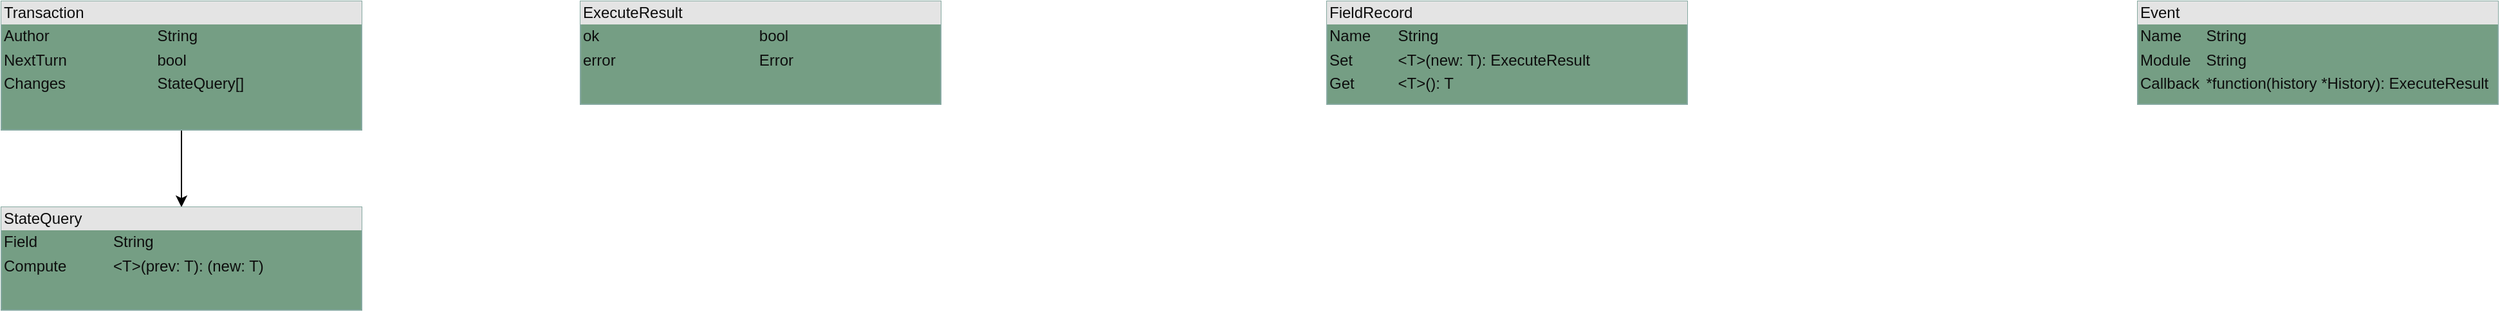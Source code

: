 <mxfile version="22.0.3" type="device" pages="6">
  <diagram id="l82L4H8A-C6FPlg5YZu9" name="DTO">
    <mxGraphModel dx="1182" dy="723" grid="1" gridSize="10" guides="1" tooltips="1" connect="1" arrows="1" fold="1" page="1" pageScale="1" pageWidth="583" pageHeight="827" math="0" shadow="0">
      <root>
        <mxCell id="0" />
        <mxCell id="1" parent="0" />
        <mxCell id="bkY27oyJFNqRrAR91pzo-3" style="edgeStyle=orthogonalEdgeStyle;rounded=0;orthogonalLoop=1;jettySize=auto;html=1;" parent="1" source="bkY27oyJFNqRrAR91pzo-1" target="bkY27oyJFNqRrAR91pzo-2" edge="1">
          <mxGeometry relative="1" as="geometry" />
        </mxCell>
        <mxCell id="bkY27oyJFNqRrAR91pzo-1" value="&lt;div style=&quot;box-sizing:border-box;width:100%;background:#e4e4e4;padding:2px;&quot;&gt;Transaction&lt;/div&gt;&lt;table style=&quot;width:100%;font-size:1em;&quot; cellpadding=&quot;2&quot; cellspacing=&quot;0&quot;&gt;&lt;tbody&gt;&lt;tr&gt;&lt;td&gt;Author&lt;/td&gt;&lt;td&gt;String&lt;/td&gt;&lt;/tr&gt;&lt;tr&gt;&lt;td&gt;NextTurn&lt;/td&gt;&lt;td&gt;bool&lt;/td&gt;&lt;/tr&gt;&lt;tr&gt;&lt;td&gt;Changes&lt;/td&gt;&lt;td&gt;StateQuery[]&lt;/td&gt;&lt;/tr&gt;&lt;/tbody&gt;&lt;/table&gt;" style="verticalAlign=top;align=left;overflow=fill;html=1;whiteSpace=wrap;fillColor=#759E84;fontColor=#0D0D0D;strokeColor=#85A8A0;" parent="1" vertex="1">
          <mxGeometry x="200" y="280" width="280" height="100" as="geometry" />
        </mxCell>
        <mxCell id="bkY27oyJFNqRrAR91pzo-2" value="&lt;div style=&quot;box-sizing:border-box;width:100%;background:#e4e4e4;padding:2px;&quot;&gt;StateQuery&lt;/div&gt;&lt;table style=&quot;width:100%;font-size:1em;&quot; cellpadding=&quot;2&quot; cellspacing=&quot;0&quot;&gt;&lt;tbody&gt;&lt;tr&gt;&lt;td&gt;Field&lt;/td&gt;&lt;td&gt;String&lt;/td&gt;&lt;/tr&gt;&lt;tr&gt;&lt;td&gt;Compute&lt;/td&gt;&lt;td&gt;&amp;lt;T&amp;gt;(prev: T): (new: T)&lt;/td&gt;&lt;/tr&gt;&lt;/tbody&gt;&lt;/table&gt;" style="verticalAlign=top;align=left;overflow=fill;html=1;whiteSpace=wrap;fillColor=#759E84;fontColor=#0D0D0D;strokeColor=#85A8A0;" parent="1" vertex="1">
          <mxGeometry x="200" y="440" width="280" height="80" as="geometry" />
        </mxCell>
        <mxCell id="tgd2Jwa3VgBSDJsDE3pH-1" value="&lt;div style=&quot;box-sizing:border-box;width:100%;background:#e4e4e4;padding:2px;&quot;&gt;ExecuteResult&lt;/div&gt;&lt;table style=&quot;width:100%;font-size:1em;&quot; cellpadding=&quot;2&quot; cellspacing=&quot;0&quot;&gt;&lt;tbody&gt;&lt;tr&gt;&lt;td&gt;ok&lt;/td&gt;&lt;td&gt;bool&lt;/td&gt;&lt;/tr&gt;&lt;tr&gt;&lt;td&gt;error&lt;/td&gt;&lt;td&gt;Error&lt;/td&gt;&lt;/tr&gt;&lt;/tbody&gt;&lt;/table&gt;" style="verticalAlign=top;align=left;overflow=fill;html=1;whiteSpace=wrap;fillColor=#759E84;fontColor=#0D0D0D;strokeColor=#85A8A0;" parent="1" vertex="1">
          <mxGeometry x="650" y="280" width="280" height="80" as="geometry" />
        </mxCell>
        <mxCell id="4KEesf8obRESjJLhS0ox-1" value="&lt;div style=&quot;box-sizing:border-box;width:100%;background:#e4e4e4;padding:2px;&quot;&gt;FieldRecord&lt;/div&gt;&lt;table style=&quot;width:100%;font-size:1em;&quot; cellpadding=&quot;2&quot; cellspacing=&quot;0&quot;&gt;&lt;tbody&gt;&lt;tr&gt;&lt;td&gt;Name&lt;/td&gt;&lt;td&gt;String&lt;/td&gt;&lt;/tr&gt;&lt;tr&gt;&lt;td&gt;Set&lt;/td&gt;&lt;td&gt;&amp;lt;T&amp;gt;(new: T): ExecuteResult&lt;/td&gt;&lt;/tr&gt;&lt;tr&gt;&lt;td&gt;Get&lt;/td&gt;&lt;td&gt;&amp;lt;T&amp;gt;(): T&lt;/td&gt;&lt;/tr&gt;&lt;/tbody&gt;&lt;/table&gt;" style="verticalAlign=top;align=left;overflow=fill;html=1;whiteSpace=wrap;fillColor=#759E84;fontColor=#0D0D0D;strokeColor=#85A8A0;" parent="1" vertex="1">
          <mxGeometry x="1230" y="280" width="280" height="80" as="geometry" />
        </mxCell>
        <mxCell id="-kysywQqObeTkIm0FoKo-1" value="&lt;div style=&quot;box-sizing:border-box;width:100%;background:#e4e4e4;padding:2px;&quot;&gt;Event&lt;/div&gt;&lt;table style=&quot;width:100%;font-size:1em;&quot; cellpadding=&quot;2&quot; cellspacing=&quot;0&quot;&gt;&lt;tbody&gt;&lt;tr&gt;&lt;td&gt;Name&lt;/td&gt;&lt;td&gt;String&lt;/td&gt;&lt;/tr&gt;&lt;tr&gt;&lt;td&gt;Module&lt;/td&gt;&lt;td&gt;String&lt;/td&gt;&lt;/tr&gt;&lt;tr&gt;&lt;td&gt;Callback&lt;/td&gt;&lt;td&gt;*function(history *History): ExecuteResult&lt;/td&gt;&lt;/tr&gt;&lt;/tbody&gt;&lt;/table&gt;" style="verticalAlign=top;align=left;overflow=fill;html=1;whiteSpace=wrap;fillColor=#759E84;fontColor=#0D0D0D;strokeColor=#85A8A0;" parent="1" vertex="1">
          <mxGeometry x="1860" y="280" width="280" height="80" as="geometry" />
        </mxCell>
      </root>
    </mxGraphModel>
  </diagram>
  <diagram id="3N-HKKr7kNVoFQqkFIe6" name="ModuleObserver">
    <mxGraphModel dx="1182" dy="723" grid="1" gridSize="10" guides="1" tooltips="1" connect="1" arrows="1" fold="1" page="1" pageScale="1" pageWidth="1169" pageHeight="827" math="0" shadow="0">
      <root>
        <mxCell id="0" />
        <mxCell id="1" parent="0" />
        <mxCell id="jNsCtUMEBkNgoUWKanu8-2" style="rounded=0;orthogonalLoop=1;jettySize=auto;html=1;" edge="1" parent="1" source="3mJUV5jOiQVCN1QYIBhY-1" target="E51dG5DVuqM2aq6vGLsi-1">
          <mxGeometry relative="1" as="geometry" />
        </mxCell>
        <mxCell id="3mJUV5jOiQVCN1QYIBhY-1" value="ModuleObserver" style="swimlane;fontStyle=0;align=center;verticalAlign=top;childLayout=stackLayout;horizontal=1;startSize=26;horizontalStack=0;resizeParent=1;resizeLast=0;collapsible=1;marginBottom=0;rounded=0;shadow=0;strokeWidth=1;" parent="1" vertex="1">
          <mxGeometry x="40" y="50" width="295" height="270" as="geometry">
            <mxRectangle x="508" y="120" width="160" height="26" as="alternateBounds" />
          </mxGeometry>
        </mxCell>
        <mxCell id="dzdE51txUm8FvvuzMqCw-1" value="-history: *History" style="text;strokeColor=none;fillColor=none;align=left;verticalAlign=top;spacingLeft=4;spacingRight=4;overflow=hidden;rotatable=0;points=[[0,0.5],[1,0.5]];portConstraint=eastwest;whiteSpace=wrap;html=1;imageHeight=30;imageAspect=1;resizeHeight=1;" parent="3mJUV5jOiQVCN1QYIBhY-1" vertex="1">
          <mxGeometry y="26" width="295" height="28" as="geometry" />
        </mxCell>
        <mxCell id="r64E0VJcTKerd6uwIjDS-1" value="-modules: Map&amp;lt;string, *Module&amp;gt;" style="text;strokeColor=none;fillColor=none;align=left;verticalAlign=top;spacingLeft=4;spacingRight=4;overflow=hidden;rotatable=0;points=[[0,0.5],[1,0.5]];portConstraint=eastwest;whiteSpace=wrap;html=1;imageHeight=30;imageAspect=1;resizeHeight=1;" parent="3mJUV5jOiQVCN1QYIBhY-1" vertex="1">
          <mxGeometry y="54" width="295" height="28" as="geometry" />
        </mxCell>
        <mxCell id="3mJUV5jOiQVCN1QYIBhY-12" value="-events: Map&amp;lt;string, Event[]&amp;gt;" style="text;strokeColor=none;fillColor=none;align=left;verticalAlign=top;spacingLeft=4;spacingRight=4;overflow=hidden;rotatable=0;points=[[0,0.5],[1,0.5]];portConstraint=eastwest;whiteSpace=wrap;html=1;imageHeight=30;imageAspect=1;resizeHeight=1;" parent="3mJUV5jOiQVCN1QYIBhY-1" vertex="1">
          <mxGeometry y="82" width="295" height="28" as="geometry" />
        </mxCell>
        <mxCell id="3mJUV5jOiQVCN1QYIBhY-6" value="" style="line;html=1;strokeWidth=1;align=left;verticalAlign=middle;spacingTop=-1;spacingLeft=3;spacingRight=3;rotatable=0;labelPosition=right;points=[];portConstraint=eastwest;" parent="3mJUV5jOiQVCN1QYIBhY-1" vertex="1">
          <mxGeometry y="110" width="295" height="8" as="geometry" />
        </mxCell>
        <mxCell id="r64E0VJcTKerd6uwIjDS-2" value="+ ModuleObserver(*History) : ExecuteResult" style="text;strokeColor=none;fillColor=none;align=left;verticalAlign=top;spacingLeft=4;spacingRight=4;overflow=hidden;rotatable=0;points=[[0,0.5],[1,0.5]];portConstraint=eastwest;whiteSpace=wrap;html=1;" parent="3mJUV5jOiQVCN1QYIBhY-1" vertex="1">
          <mxGeometry y="118" width="295" height="26" as="geometry" />
        </mxCell>
        <mxCell id="3mJUV5jOiQVCN1QYIBhY-10" value="+ register(module *Module) : ExecuteResult" style="text;strokeColor=none;fillColor=none;align=left;verticalAlign=top;spacingLeft=4;spacingRight=4;overflow=hidden;rotatable=0;points=[[0,0.5],[1,0.5]];portConstraint=eastwest;whiteSpace=wrap;html=1;" parent="3mJUV5jOiQVCN1QYIBhY-1" vertex="1">
          <mxGeometry y="144" width="295" height="26" as="geometry" />
        </mxCell>
        <mxCell id="e6ze9PXO2JLVx4Wvr4en-1" value="+ forget(module *Module) : ExecuteResult" style="text;strokeColor=none;fillColor=none;align=left;verticalAlign=top;spacingLeft=4;spacingRight=4;overflow=hidden;rotatable=0;points=[[0,0.5],[1,0.5]];portConstraint=eastwest;whiteSpace=wrap;html=1;" parent="3mJUV5jOiQVCN1QYIBhY-1" vertex="1">
          <mxGeometry y="170" width="295" height="26" as="geometry" />
        </mxCell>
        <mxCell id="e6ze9PXO2JLVx4Wvr4en-2" value="+ send(event string) : ExecuteResult" style="text;strokeColor=none;fillColor=none;align=left;verticalAlign=top;spacingLeft=4;spacingRight=4;overflow=hidden;rotatable=0;points=[[0,0.5],[1,0.5]];portConstraint=eastwest;whiteSpace=wrap;html=1;" parent="3mJUV5jOiQVCN1QYIBhY-1" vertex="1">
          <mxGeometry y="196" width="295" height="26" as="geometry" />
        </mxCell>
        <mxCell id="jNsCtUMEBkNgoUWKanu8-3" style="rounded=0;orthogonalLoop=1;jettySize=auto;html=1;" edge="1" parent="1" source="E51dG5DVuqM2aq6vGLsi-1" target="jNsCtUMEBkNgoUWKanu8-1">
          <mxGeometry relative="1" as="geometry" />
        </mxCell>
        <mxCell id="E51dG5DVuqM2aq6vGLsi-1" value="&lt;p style=&quot;margin:0px;margin-top:4px;text-align:center;&quot;&gt;&lt;i&gt;&amp;lt;&amp;lt;Interface&amp;gt;&amp;gt;&lt;/i&gt;&lt;br&gt;&lt;/p&gt;&lt;p style=&quot;margin:0px;margin-top:4px;text-align:center;&quot;&gt;&lt;i&gt;&lt;b&gt;Module&lt;/b&gt;&lt;/i&gt;&lt;/p&gt;&lt;br&gt;&lt;hr size=&quot;1&quot;&gt;&lt;p style=&quot;margin:0px;margin-left:4px;&quot;&gt;&lt;span style=&quot;background-color: initial;&quot;&gt;+ Events(): Event[]&lt;/span&gt;&lt;br&gt;&lt;/p&gt;&lt;p style=&quot;margin:0px;margin-left:4px;&quot;&gt;+ Name: string&lt;/p&gt;&lt;p style=&quot;margin:0px;margin-left:4px;&quot;&gt;&lt;br&gt;&lt;/p&gt;" style="verticalAlign=top;align=left;overflow=fill;fontSize=12;fontFamily=Helvetica;html=1;whiteSpace=wrap;" parent="1" vertex="1">
          <mxGeometry x="45" y="414" width="290" height="150" as="geometry" />
        </mxCell>
        <mxCell id="jNsCtUMEBkNgoUWKanu8-1" value="&lt;p style=&quot;margin:0px;margin-top:4px;text-align:center;&quot;&gt;&lt;i&gt;&amp;lt;&amp;lt;Interface&amp;gt;&amp;gt;&lt;/i&gt;&lt;br&gt;&lt;/p&gt;&lt;p style=&quot;margin:0px;margin-top:4px;text-align:center;&quot;&gt;&lt;b&gt;&lt;i&gt;History&lt;/i&gt;&lt;/b&gt;&lt;/p&gt;&lt;br&gt;&lt;hr size=&quot;1&quot;&gt;&lt;p style=&quot;margin:0px;margin-left:4px;&quot;&gt;+ get CurentPage(): Page&lt;/p&gt;&lt;p style=&quot;margin:0px;margin-left:4px;&quot;&gt;+ get State(): State&lt;/p&gt;&amp;nbsp;+ Store(*Transaction[]) : ExecuteResult&lt;p style=&quot;margin:0px;margin-left:4px;&quot;&gt;&lt;br&gt;&lt;/p&gt;" style="verticalAlign=top;align=left;overflow=fill;fontSize=12;fontFamily=Helvetica;html=1;whiteSpace=wrap;" vertex="1" parent="1">
          <mxGeometry x="420" y="410" width="290" height="150" as="geometry" />
        </mxCell>
      </root>
    </mxGraphModel>
  </diagram>
  <diagram id="C5RBs43oDa-KdzZeNtuy" name="History">
    <mxGraphModel dx="1182" dy="723" grid="1" gridSize="10" guides="1" tooltips="1" connect="1" arrows="1" fold="1" page="1" pageScale="1" pageWidth="583" pageHeight="827" math="0" shadow="0">
      <root>
        <mxCell id="WIyWlLk6GJQsqaUBKTNV-0" />
        <mxCell id="WIyWlLk6GJQsqaUBKTNV-1" parent="WIyWlLk6GJQsqaUBKTNV-0" />
        <mxCell id="o8a2VVO5UhfceHVqcIR0-11" style="rounded=0;orthogonalLoop=1;jettySize=auto;html=1;endArrow=none;endFill=0;dashed=1;orthogonal=1;" parent="WIyWlLk6GJQsqaUBKTNV-1" source="o8a2VVO5UhfceHVqcIR0-5" target="o8a2VVO5UhfceHVqcIR0-6" edge="1">
          <mxGeometry relative="1" as="geometry">
            <mxPoint x="970" y="200" as="sourcePoint" />
            <mxPoint x="1080" y="328" as="targetPoint" />
          </mxGeometry>
        </mxCell>
        <mxCell id="lw5eAXO8yn2ViBsqaZl8-16" style="edgeStyle=orthogonalEdgeStyle;rounded=0;orthogonalLoop=1;jettySize=auto;html=1;noEdgeStyle=1;orthogonal=1;" parent="WIyWlLk6GJQsqaUBKTNV-1" source="zkfFHV4jXpPFQw0GAbJ--17" target="ojuXg8T4KeGcs4VzkTk3-0" edge="1">
          <mxGeometry relative="1" as="geometry">
            <mxPoint x="97.514" y="340" as="targetPoint" />
          </mxGeometry>
        </mxCell>
        <mxCell id="lw5eAXO8yn2ViBsqaZl8-17" style="edgeStyle=orthogonalEdgeStyle;rounded=0;orthogonalLoop=1;jettySize=auto;html=1;entryX=0.458;entryY=0.027;entryDx=0;entryDy=0;entryPerimeter=0;exitX=0.5;exitY=1;exitDx=0;exitDy=0;noEdgeStyle=1;orthogonal=1;" parent="WIyWlLk6GJQsqaUBKTNV-1" source="zkfFHV4jXpPFQw0GAbJ--17" target="XBYiIrI7geLYOaS7OTWd-0" edge="1">
          <mxGeometry relative="1" as="geometry">
            <mxPoint x="291.514" y="320" as="targetPoint" />
          </mxGeometry>
        </mxCell>
        <mxCell id="zkfFHV4jXpPFQw0GAbJ--17" value="History" style="swimlane;fontStyle=0;align=center;verticalAlign=top;childLayout=stackLayout;horizontal=1;startSize=26;horizontalStack=0;resizeParent=1;resizeLast=0;collapsible=1;marginBottom=0;rounded=0;shadow=0;strokeWidth=1;" parent="WIyWlLk6GJQsqaUBKTNV-1" vertex="1">
          <mxGeometry width="295" height="340" as="geometry">
            <mxRectangle x="508" y="120" width="160" height="26" as="alternateBounds" />
          </mxGeometry>
        </mxCell>
        <mxCell id="o8a2VVO5UhfceHVqcIR0-5" value="- pages: Page[]" style="text;strokeColor=none;fillColor=none;align=left;verticalAlign=top;spacingLeft=4;spacingRight=4;overflow=hidden;rotatable=0;points=[[0,0.5],[1,0.5]];portConstraint=eastwest;whiteSpace=wrap;html=1;" parent="zkfFHV4jXpPFQw0GAbJ--17" vertex="1">
          <mxGeometry y="26" width="295" height="26" as="geometry" />
        </mxCell>
        <mxCell id="lw5eAXO8yn2ViBsqaZl8-13" value="- userState: *State" style="text;strokeColor=none;fillColor=none;align=left;verticalAlign=top;spacingLeft=4;spacingRight=4;overflow=hidden;rotatable=0;points=[[0,0.5],[1,0.5]];portConstraint=eastwest;whiteSpace=wrap;html=1;" parent="zkfFHV4jXpPFQw0GAbJ--17" vertex="1">
          <mxGeometry y="52" width="295" height="26" as="geometry" />
        </mxCell>
        <mxCell id="lw5eAXO8yn2ViBsqaZl8-12" value="- turnManager: *TurnManager" style="text;strokeColor=none;fillColor=none;align=left;verticalAlign=top;spacingLeft=4;spacingRight=4;overflow=hidden;rotatable=0;points=[[0,0.5],[1,0.5]];portConstraint=eastwest;whiteSpace=wrap;html=1;" parent="zkfFHV4jXpPFQw0GAbJ--17" vertex="1">
          <mxGeometry y="78" width="295" height="26" as="geometry" />
        </mxCell>
        <mxCell id="9P5r_f_gFOrkqXX7rhK7-0" value="get CurrentPage: *Page&amp;nbsp;" style="text;strokeColor=none;fillColor=none;align=left;verticalAlign=top;spacingLeft=4;spacingRight=4;overflow=hidden;rotatable=0;points=[[0,0.5],[1,0.5]];portConstraint=eastwest;whiteSpace=wrap;html=1;" parent="zkfFHV4jXpPFQw0GAbJ--17" vertex="1">
          <mxGeometry y="104" width="295" height="22" as="geometry" />
        </mxCell>
        <mxCell id="lKeudItRaoNcgcaFtmWC-0" value="get State: *State&amp;nbsp;" style="text;strokeColor=none;fillColor=none;align=left;verticalAlign=top;spacingLeft=4;spacingRight=4;overflow=hidden;rotatable=0;points=[[0,0.5],[1,0.5]];portConstraint=eastwest;whiteSpace=wrap;html=1;" parent="zkfFHV4jXpPFQw0GAbJ--17" vertex="1">
          <mxGeometry y="126" width="295" height="22" as="geometry" />
        </mxCell>
        <mxCell id="XrpNtVOwwTClT0noZ1KW-0" value="get Turn: uint&amp;nbsp;" style="text;strokeColor=none;fillColor=none;align=left;verticalAlign=top;spacingLeft=4;spacingRight=4;overflow=hidden;rotatable=0;points=[[0,0.5],[1,0.5]];portConstraint=eastwest;whiteSpace=wrap;html=1;" parent="zkfFHV4jXpPFQw0GAbJ--17" vertex="1">
          <mxGeometry y="148" width="295" height="22" as="geometry" />
        </mxCell>
        <mxCell id="zkfFHV4jXpPFQw0GAbJ--23" value="" style="line;html=1;strokeWidth=1;align=left;verticalAlign=middle;spacingTop=-1;spacingLeft=3;spacingRight=3;rotatable=0;labelPosition=right;points=[];portConstraint=eastwest;" parent="zkfFHV4jXpPFQw0GAbJ--17" vertex="1">
          <mxGeometry y="170" width="295" height="8" as="geometry" />
        </mxCell>
        <mxCell id="XrpNtVOwwTClT0noZ1KW-1" value="+ Constructor(state *State, manager *TurnManager)&amp;nbsp;" style="text;strokeColor=none;fillColor=none;align=left;verticalAlign=top;spacingLeft=4;spacingRight=4;overflow=hidden;rotatable=0;points=[[0,0.5],[1,0.5]];portConstraint=eastwest;whiteSpace=wrap;html=1;imageHeight=30;imageAspect=1;resizeHeight=1;" parent="zkfFHV4jXpPFQw0GAbJ--17" vertex="1">
          <mxGeometry y="178" width="295" height="28" as="geometry" />
        </mxCell>
        <mxCell id="o8a2VVO5UhfceHVqcIR0-4" value="+ Store(*Transaction[]) : ExecuteResult" style="text;strokeColor=none;fillColor=none;align=left;verticalAlign=top;spacingLeft=4;spacingRight=4;overflow=hidden;rotatable=0;points=[[0,0.5],[1,0.5]];portConstraint=eastwest;whiteSpace=wrap;html=1;" parent="zkfFHV4jXpPFQw0GAbJ--17" vertex="1">
          <mxGeometry y="206" width="295" height="26" as="geometry" />
        </mxCell>
        <mxCell id="lKeudItRaoNcgcaFtmWC-1" value="+ Search(from uint, to?: uint) : Page[]" style="text;strokeColor=none;fillColor=none;align=left;verticalAlign=top;spacingLeft=4;spacingRight=4;overflow=hidden;rotatable=0;points=[[0,0.5],[1,0.5]];portConstraint=eastwest;whiteSpace=wrap;html=1;" parent="zkfFHV4jXpPFQw0GAbJ--17" vertex="1">
          <mxGeometry y="232" width="295" height="26" as="geometry" />
        </mxCell>
        <mxCell id="rwl06jXevX10UjCEPBKe-0" value="+ EndTurn()&amp;nbsp;" style="text;strokeColor=none;fillColor=none;align=left;verticalAlign=top;spacingLeft=4;spacingRight=4;overflow=hidden;rotatable=0;points=[[0,0.5],[1,0.5]];portConstraint=eastwest;whiteSpace=wrap;html=1;" parent="zkfFHV4jXpPFQw0GAbJ--17" vertex="1">
          <mxGeometry y="258" width="295" height="26" as="geometry" />
        </mxCell>
        <mxCell id="o8a2VVO5UhfceHVqcIR0-12" value="+ BackTo(turn uint) : *History" style="text;strokeColor=none;fillColor=none;align=left;verticalAlign=top;spacingLeft=4;spacingRight=4;overflow=hidden;rotatable=0;points=[[0,0.5],[1,0.5]];portConstraint=eastwest;whiteSpace=wrap;html=1;" parent="zkfFHV4jXpPFQw0GAbJ--17" vertex="1">
          <mxGeometry y="284" width="295" height="26" as="geometry" />
        </mxCell>
        <mxCell id="lw5eAXO8yn2ViBsqaZl8-14" value="+ Forget(turn uint) : *History" style="text;strokeColor=none;fillColor=none;align=left;verticalAlign=top;spacingLeft=4;spacingRight=4;overflow=hidden;rotatable=0;points=[[0,0.5],[1,0.5]];portConstraint=eastwest;whiteSpace=wrap;html=1;" parent="zkfFHV4jXpPFQw0GAbJ--17" vertex="1">
          <mxGeometry y="310" width="295" height="30" as="geometry" />
        </mxCell>
        <mxCell id="o8a2VVO5UhfceHVqcIR0-6" value="&lt;div style=&quot;box-sizing:border-box;width:100%;background:#e4e4e4;padding:2px;&quot;&gt;Page&lt;/div&gt;&lt;table style=&quot;width:100%;font-size:1em;&quot; cellpadding=&quot;2&quot; cellspacing=&quot;0&quot;&gt;&lt;tbody&gt;&lt;tr&gt;&lt;td&gt;Turn&lt;/td&gt;&lt;td&gt;uint&lt;/td&gt;&lt;/tr&gt;&lt;tr&gt;&lt;td&gt;Transactions&lt;/td&gt;&lt;td&gt;Transaction[]&lt;/td&gt;&lt;/tr&gt;&lt;/tbody&gt;&lt;/table&gt;" style="verticalAlign=top;align=left;overflow=fill;html=1;whiteSpace=wrap;fillColor=#7D7D7D;fontColor=#050505;strokeColor=none;" parent="WIyWlLk6GJQsqaUBKTNV-1" vertex="1">
          <mxGeometry x="413" width="170" height="80" as="geometry" />
        </mxCell>
        <mxCell id="XBYiIrI7geLYOaS7OTWd-0" value="&lt;p style=&quot;margin:0px;margin-top:4px;text-align:center;&quot;&gt;&lt;i&gt;&amp;lt;&amp;lt;Interface&amp;gt;&amp;gt;&lt;/i&gt;&lt;br&gt;&lt;b&gt;StatePusher&lt;/b&gt;&lt;/p&gt;&lt;br&gt;&lt;hr size=&quot;1&quot;&gt;&lt;p style=&quot;margin:0px;margin-left:4px;&quot;&gt;+ push(transaction *StateQuery[]): ExecuteResult&lt;/p&gt;" style="verticalAlign=top;align=left;overflow=fill;fontSize=12;fontFamily=Helvetica;html=1;whiteSpace=wrap;" parent="WIyWlLk6GJQsqaUBKTNV-1" vertex="1">
          <mxGeometry x="270" y="390" width="270" height="90" as="geometry" />
        </mxCell>
        <mxCell id="ojuXg8T4KeGcs4VzkTk3-0" value="&lt;p style=&quot;margin:0px;margin-top:4px;text-align:center;&quot;&gt;&lt;i&gt;&amp;lt;&amp;lt;Interface&amp;gt;&amp;gt;&lt;/i&gt;&lt;br&gt;&lt;b&gt;TurnManager&lt;/b&gt;&lt;/p&gt;&lt;br&gt;&lt;hr size=&quot;1&quot;&gt;&lt;p style=&quot;margin:0px;margin-left:4px;&quot;&gt;+ NextTurn()&lt;/p&gt;&lt;p style=&quot;margin:0px;margin-left:4px;&quot;&gt;get Turn: uint&lt;/p&gt;" style="verticalAlign=top;align=left;overflow=fill;fontSize=12;fontFamily=Helvetica;html=1;whiteSpace=wrap;" parent="WIyWlLk6GJQsqaUBKTNV-1" vertex="1">
          <mxGeometry x="10" y="390" width="235" height="90" as="geometry" />
        </mxCell>
      </root>
    </mxGraphModel>
  </diagram>
  <diagram id="A1E1aE2DZspqcsA5EeAV" name="State">
    <mxGraphModel dx="1418" dy="868" grid="1" gridSize="10" guides="1" tooltips="1" connect="1" arrows="1" fold="1" page="1" pageScale="1" pageWidth="583" pageHeight="827" math="0" shadow="0">
      <root>
        <mxCell id="0" />
        <mxCell id="1" parent="0" />
        <mxCell id="O8Cj-qOBhEnVS0_68pvd-5" value="State" style="swimlane;fontStyle=1;align=center;verticalAlign=top;childLayout=stackLayout;horizontal=1;startSize=26;horizontalStack=0;resizeParent=1;resizeParentMax=0;resizeLast=0;collapsible=1;marginBottom=0;whiteSpace=wrap;html=1;" parent="1" vertex="1">
          <mxGeometry x="137" y="130" width="308" height="138" as="geometry" />
        </mxCell>
        <mxCell id="O8Cj-qOBhEnVS0_68pvd-6" value="- fieldMap: Map&amp;lt;String, FieldRecord&amp;gt;" style="text;strokeColor=none;fillColor=none;align=left;verticalAlign=top;spacingLeft=4;spacingRight=4;overflow=hidden;rotatable=0;points=[[0,0.5],[1,0.5]];portConstraint=eastwest;whiteSpace=wrap;html=1;" parent="O8Cj-qOBhEnVS0_68pvd-5" vertex="1">
          <mxGeometry y="26" width="308" height="26" as="geometry" />
        </mxCell>
        <mxCell id="O8Cj-qOBhEnVS0_68pvd-7" value="" style="line;strokeWidth=1;fillColor=none;align=left;verticalAlign=middle;spacingTop=-1;spacingLeft=3;spacingRight=3;rotatable=0;labelPosition=right;points=[];portConstraint=eastwest;strokeColor=inherit;" parent="O8Cj-qOBhEnVS0_68pvd-5" vertex="1">
          <mxGeometry y="52" width="308" height="8" as="geometry" />
        </mxCell>
        <mxCell id="O8Cj-qOBhEnVS0_68pvd-8" value="+ use(module *Module): ExecuteResult" style="text;strokeColor=none;fillColor=none;align=left;verticalAlign=top;spacingLeft=4;spacingRight=4;overflow=hidden;rotatable=0;points=[[0,0.5],[1,0.5]];portConstraint=eastwest;whiteSpace=wrap;html=1;" parent="O8Cj-qOBhEnVS0_68pvd-5" vertex="1">
          <mxGeometry y="60" width="308" height="26" as="geometry" />
        </mxCell>
        <mxCell id="O8Cj-qOBhEnVS0_68pvd-10" value="+ push(query *StateQuery[]): ExecuteResult" style="text;strokeColor=none;fillColor=none;align=left;verticalAlign=top;spacingLeft=4;spacingRight=4;overflow=hidden;rotatable=0;points=[[0,0.5],[1,0.5]];portConstraint=eastwest;whiteSpace=wrap;html=1;" parent="O8Cj-qOBhEnVS0_68pvd-5" vertex="1">
          <mxGeometry y="86" width="308" height="26" as="geometry" />
        </mxCell>
        <mxCell id="GDKY13ElF-lFZBG_lbFQ-1" value="+ read(field string): &amp;lt;T&amp;gt;" style="text;strokeColor=none;fillColor=none;align=left;verticalAlign=top;spacingLeft=4;spacingRight=4;overflow=hidden;rotatable=0;points=[[0,0.5],[1,0.5]];portConstraint=eastwest;whiteSpace=wrap;html=1;" parent="O8Cj-qOBhEnVS0_68pvd-5" vertex="1">
          <mxGeometry y="112" width="308" height="26" as="geometry" />
        </mxCell>
        <mxCell id="7Uz2hGO2Uc7o4q6kJ_zp-1" value="&lt;p style=&quot;margin:0px;margin-top:4px;text-align:center;&quot;&gt;&lt;i&gt;&amp;lt;&amp;lt;Interface&amp;gt;&amp;gt;&lt;/i&gt;&lt;br&gt;&lt;/p&gt;&lt;p style=&quot;margin:0px;margin-top:4px;text-align:center;&quot;&gt;&lt;i&gt;&lt;b&gt;Module&lt;/b&gt;&lt;/i&gt;&lt;/p&gt;&lt;br&gt;&lt;hr size=&quot;1&quot;&gt;&lt;p style=&quot;margin:0px;margin-left:4px;&quot;&gt;+ Fields(): FieldRecord[]&lt;/p&gt;&lt;p style=&quot;margin:0px;margin-left:4px;&quot;&gt;+ Name: string&lt;/p&gt;" style="verticalAlign=top;align=left;overflow=fill;fontSize=12;fontFamily=Helvetica;html=1;whiteSpace=wrap;" parent="1" vertex="1">
          <mxGeometry x="137" y="380" width="313" height="150" as="geometry" />
        </mxCell>
      </root>
    </mxGraphModel>
  </diagram>
  <diagram id="lH_BPpYU2XlI_l3Gp1ve" name="Turn action">
    <mxGraphModel dx="1418" dy="868" grid="1" gridSize="10" guides="1" tooltips="1" connect="1" arrows="1" fold="1" page="1" pageScale="1" pageWidth="1169" pageHeight="827" math="0" shadow="0">
      <root>
        <mxCell id="0" />
        <mxCell id="1" parent="0" />
        <mxCell id="KDjpPwB7eMgOnkLAjH1c-2" value="" style="group" parent="1" vertex="1" connectable="0">
          <mxGeometry width="1160" height="720" as="geometry" />
        </mxCell>
        <mxCell id="C-H4V7y2Ue57jPkAvO8L-1" style="edgeStyle=orthogonalEdgeStyle;rounded=0;orthogonalLoop=1;jettySize=auto;html=1;curved=0;" parent="KDjpPwB7eMgOnkLAjH1c-2" edge="1">
          <mxGeometry relative="1" as="geometry">
            <mxPoint x="833.99" y="310.0" as="sourcePoint" />
            <mxPoint x="527.826" y="310.0" as="targetPoint" />
          </mxGeometry>
        </mxCell>
        <mxCell id="C-H4V7y2Ue57jPkAvO8L-2" value="ok" style="edgeLabel;html=1;align=center;verticalAlign=middle;resizable=0;points=[];" parent="C-H4V7y2Ue57jPkAvO8L-1" vertex="1" connectable="0">
          <mxGeometry x="0.047" y="-1" relative="1" as="geometry">
            <mxPoint as="offset" />
          </mxGeometry>
        </mxCell>
        <mxCell id="hVpvo7wap3esUaIGf2Sv-2" value="State" style="shape=umlLifeline;perimeter=lifelinePerimeter;whiteSpace=wrap;html=1;container=1;dropTarget=0;collapsible=0;recursiveResize=0;outlineConnect=0;portConstraint=eastwest;newEdgeStyle={&quot;curved&quot;:0,&quot;rounded&quot;:0};" parent="KDjpPwB7eMgOnkLAjH1c-2" vertex="1">
          <mxGeometry x="768.212" width="132.517" height="720" as="geometry" />
        </mxCell>
        <mxCell id="A7uJiBOJI277g_6jRdrY-3" style="edgeStyle=orthogonalEdgeStyle;rounded=0;orthogonalLoop=1;jettySize=auto;html=1;curved=0;fillColor=#fad7ac;strokeColor=#b46504;" parent="KDjpPwB7eMgOnkLAjH1c-2" edge="1">
          <mxGeometry relative="1" as="geometry">
            <mxPoint x="527.94" y="280" as="sourcePoint" />
            <mxPoint x="833.99" y="280" as="targetPoint" />
          </mxGeometry>
        </mxCell>
        <mxCell id="A7uJiBOJI277g_6jRdrY-4" value="push" style="edgeLabel;html=1;align=center;verticalAlign=middle;resizable=0;points=[];" parent="A7uJiBOJI277g_6jRdrY-3" vertex="1" connectable="0">
          <mxGeometry x="0.012" relative="1" as="geometry">
            <mxPoint as="offset" />
          </mxGeometry>
        </mxCell>
        <mxCell id="C-H4V7y2Ue57jPkAvO8L-3" style="edgeStyle=orthogonalEdgeStyle;rounded=0;orthogonalLoop=1;jettySize=auto;html=1;curved=0;" parent="KDjpPwB7eMgOnkLAjH1c-2" edge="1">
          <mxGeometry relative="1" as="geometry">
            <mxPoint x="527.666" y="320" as="sourcePoint" />
            <mxPoint x="19.0" y="320" as="targetPoint" />
          </mxGeometry>
        </mxCell>
        <mxCell id="C-H4V7y2Ue57jPkAvO8L-6" value="ok" style="edgeLabel;html=1;align=center;verticalAlign=middle;resizable=0;points=[];" parent="C-H4V7y2Ue57jPkAvO8L-3" vertex="1" connectable="0">
          <mxGeometry x="-0.019" y="2" relative="1" as="geometry">
            <mxPoint as="offset" />
          </mxGeometry>
        </mxCell>
        <mxCell id="Np_GMuto_aaD8AXNOfHo-1" style="edgeStyle=orthogonalEdgeStyle;rounded=0;orthogonalLoop=1;jettySize=auto;html=1;curved=0;fillColor=#b1ddf0;strokeColor=#10739e;" parent="KDjpPwB7eMgOnkLAjH1c-2" edge="1">
          <mxGeometry relative="1" as="geometry">
            <mxPoint x="527.826" y="500.0" as="sourcePoint" />
            <mxPoint x="1093.262" y="500.0" as="targetPoint" />
          </mxGeometry>
        </mxCell>
        <mxCell id="Np_GMuto_aaD8AXNOfHo-2" value="NextTurn" style="edgeLabel;html=1;align=center;verticalAlign=middle;resizable=0;points=[];" parent="Np_GMuto_aaD8AXNOfHo-1" vertex="1" connectable="0">
          <mxGeometry x="-0.017" y="2" relative="1" as="geometry">
            <mxPoint as="offset" />
          </mxGeometry>
        </mxCell>
        <mxCell id="hVpvo7wap3esUaIGf2Sv-3" value="History" style="shape=umlLifeline;perimeter=lifelinePerimeter;whiteSpace=wrap;html=1;container=1;dropTarget=0;collapsible=0;recursiveResize=0;outlineConnect=0;portConstraint=eastwest;newEdgeStyle={&quot;curved&quot;:0,&quot;rounded&quot;:0};" parent="KDjpPwB7eMgOnkLAjH1c-2" vertex="1">
          <mxGeometry x="441.722" width="172.848" height="720" as="geometry" />
        </mxCell>
        <mxCell id="hVpvo7wap3esUaIGf2Sv-10" style="edgeStyle=orthogonalEdgeStyle;rounded=0;orthogonalLoop=1;jettySize=auto;html=1;curved=0;fillColor=#fad7ac;strokeColor=#b46504;" parent="KDjpPwB7eMgOnkLAjH1c-2" edge="1">
          <mxGeometry relative="1" as="geometry">
            <mxPoint x="18.675" y="90.003" as="sourcePoint" />
            <mxPoint x="833.99" y="90.003" as="targetPoint" />
            <Array as="points">
              <mxPoint x="403.311" y="89.95" />
              <mxPoint x="403.311" y="89.95" />
            </Array>
          </mxGeometry>
        </mxCell>
        <mxCell id="hVpvo7wap3esUaIGf2Sv-11" value="Instance" style="edgeLabel;html=1;align=center;verticalAlign=middle;resizable=0;points=[];" parent="hVpvo7wap3esUaIGf2Sv-10" vertex="1" connectable="0">
          <mxGeometry x="-0.162" y="5" relative="1" as="geometry">
            <mxPoint as="offset" />
          </mxGeometry>
        </mxCell>
        <mxCell id="hVpvo7wap3esUaIGf2Sv-12" style="edgeStyle=orthogonalEdgeStyle;rounded=0;orthogonalLoop=1;jettySize=auto;html=1;curved=0;fillColor=#b0e3e6;strokeColor=#0e8088;" parent="KDjpPwB7eMgOnkLAjH1c-2" edge="1">
          <mxGeometry relative="1" as="geometry">
            <mxPoint x="19.193" y="150" as="sourcePoint" />
            <mxPoint x="1093.262" y="150" as="targetPoint" />
          </mxGeometry>
        </mxCell>
        <mxCell id="hVpvo7wap3esUaIGf2Sv-14" value="Instance" style="edgeLabel;html=1;align=center;verticalAlign=middle;resizable=0;points=[];" parent="hVpvo7wap3esUaIGf2Sv-12" vertex="1" connectable="0">
          <mxGeometry x="-0.365" y="5" relative="1" as="geometry">
            <mxPoint as="offset" />
          </mxGeometry>
        </mxCell>
        <mxCell id="hVpvo7wap3esUaIGf2Sv-15" style="edgeStyle=orthogonalEdgeStyle;rounded=0;orthogonalLoop=1;jettySize=auto;html=1;curved=0;fillColor=none;" parent="KDjpPwB7eMgOnkLAjH1c-2" edge="1">
          <mxGeometry relative="1" as="geometry">
            <mxPoint x="18.85" y="190" as="sourcePoint" />
            <mxPoint x="527.666" y="190" as="targetPoint" />
          </mxGeometry>
        </mxCell>
        <mxCell id="hVpvo7wap3esUaIGf2Sv-16" value="Instance" style="edgeLabel;html=1;align=center;verticalAlign=middle;resizable=0;points=[];" parent="hVpvo7wap3esUaIGf2Sv-15" vertex="1" connectable="0">
          <mxGeometry x="-0.007" relative="1" as="geometry">
            <mxPoint as="offset" />
          </mxGeometry>
        </mxCell>
        <mxCell id="A7uJiBOJI277g_6jRdrY-1" style="edgeStyle=orthogonalEdgeStyle;rounded=0;orthogonalLoop=1;jettySize=auto;html=1;curved=0;" parent="KDjpPwB7eMgOnkLAjH1c-2" edge="1">
          <mxGeometry relative="1" as="geometry">
            <mxPoint x="19.0" y="240" as="sourcePoint" />
            <mxPoint x="527.666" y="240" as="targetPoint" />
          </mxGeometry>
        </mxCell>
        <mxCell id="A7uJiBOJI277g_6jRdrY-2" value="store" style="edgeLabel;html=1;align=center;verticalAlign=middle;resizable=0;points=[];" parent="A7uJiBOJI277g_6jRdrY-1" vertex="1" connectable="0">
          <mxGeometry x="0.013" y="2" relative="1" as="geometry">
            <mxPoint as="offset" />
          </mxGeometry>
        </mxCell>
        <mxCell id="C-H4V7y2Ue57jPkAvO8L-7" style="edgeStyle=orthogonalEdgeStyle;rounded=0;orthogonalLoop=1;jettySize=auto;html=1;curved=0;" parent="KDjpPwB7eMgOnkLAjH1c-2" edge="1">
          <mxGeometry relative="1" as="geometry">
            <mxPoint x="18.885" y="480.0" as="sourcePoint" />
            <mxPoint x="527.666" y="480.0" as="targetPoint" />
            <Array as="points">
              <mxPoint x="278.477" y="480" />
              <mxPoint x="278.477" y="480" />
            </Array>
          </mxGeometry>
        </mxCell>
        <mxCell id="C-H4V7y2Ue57jPkAvO8L-8" value="EndTurn" style="edgeLabel;html=1;align=center;verticalAlign=middle;resizable=0;points=[];" parent="C-H4V7y2Ue57jPkAvO8L-7" vertex="1" connectable="0">
          <mxGeometry x="0.027" y="1" relative="1" as="geometry">
            <mxPoint as="offset" />
          </mxGeometry>
        </mxCell>
        <mxCell id="hVpvo7wap3esUaIGf2Sv-6" value="" style="shape=umlLifeline;perimeter=lifelinePerimeter;whiteSpace=wrap;html=1;container=1;dropTarget=0;collapsible=0;recursiveResize=0;outlineConnect=0;portConstraint=eastwest;newEdgeStyle={&quot;curved&quot;:0,&quot;rounded&quot;:0};participant=umlEntity;" parent="KDjpPwB7eMgOnkLAjH1c-2" vertex="1">
          <mxGeometry width="38.411" height="720" as="geometry" />
        </mxCell>
        <mxCell id="hVpvo7wap3esUaIGf2Sv-9" value="TurnManager" style="shape=umlLifeline;perimeter=lifelinePerimeter;whiteSpace=wrap;html=1;container=1;dropTarget=0;collapsible=0;recursiveResize=0;outlineConnect=0;portConstraint=eastwest;newEdgeStyle={&quot;curved&quot;:0,&quot;rounded&quot;:0};" parent="KDjpPwB7eMgOnkLAjH1c-2" vertex="1">
          <mxGeometry x="1027.483" width="132.517" height="720" as="geometry" />
        </mxCell>
      </root>
    </mxGraphModel>
  </diagram>
  <diagram id="6XEXQxtziy34NHf6E67r" name="Module usage">
    <mxGraphModel dx="1418" dy="868" grid="1" gridSize="10" guides="1" tooltips="1" connect="1" arrows="1" fold="1" page="1" pageScale="1" pageWidth="1169" pageHeight="827" math="0" shadow="0">
      <root>
        <mxCell id="0" />
        <mxCell id="1" parent="0" />
        <mxCell id="I1KDyGkkFh5-_cIk9IPX-2" style="edgeStyle=orthogonalEdgeStyle;rounded=0;orthogonalLoop=1;jettySize=auto;html=1;curved=0;fillColor=#d5e8d4;gradientColor=#97d077;strokeColor=#82b366;" parent="1" edge="1">
          <mxGeometry relative="1" as="geometry">
            <mxPoint x="834.137" y="190.0" as="sourcePoint" />
            <mxPoint x="1095.76" y="190.0" as="targetPoint" />
          </mxGeometry>
        </mxCell>
        <mxCell id="I1KDyGkkFh5-_cIk9IPX-3" value="ok" style="edgeLabel;html=1;align=center;verticalAlign=middle;resizable=0;points=[];" parent="I1KDyGkkFh5-_cIk9IPX-2" vertex="1" connectable="0">
          <mxGeometry x="0.032" y="2" relative="1" as="geometry">
            <mxPoint as="offset" />
          </mxGeometry>
        </mxCell>
        <mxCell id="I1KDyGkkFh5-_cIk9IPX-6" style="edgeStyle=orthogonalEdgeStyle;rounded=0;orthogonalLoop=1;jettySize=auto;html=1;curved=0;fillColor=#d5e8d4;gradientColor=#97d077;strokeColor=#82b366;" parent="1" source="xASL4mKGV6vyyzz33xdt-4" target="xASL4mKGV6vyyzz33xdt-29" edge="1">
          <mxGeometry relative="1" as="geometry" />
        </mxCell>
        <mxCell id="3LcYJUEFnh_gHssRASbk-1" value="set" style="edgeLabel;html=1;align=center;verticalAlign=middle;resizable=0;points=[];" parent="I1KDyGkkFh5-_cIk9IPX-6" vertex="1" connectable="0">
          <mxGeometry x="0.032" y="1" relative="1" as="geometry">
            <mxPoint as="offset" />
          </mxGeometry>
        </mxCell>
        <mxCell id="0CfPfq51yJKf4c15axVT-3" style="edgeStyle=orthogonalEdgeStyle;rounded=0;orthogonalLoop=1;jettySize=auto;html=1;curved=0;" parent="1" source="xASL4mKGV6vyyzz33xdt-4" target="xASL4mKGV6vyyzz33xdt-11" edge="1">
          <mxGeometry relative="1" as="geometry">
            <Array as="points">
              <mxPoint x="690" y="430" />
              <mxPoint x="690" y="430" />
            </Array>
          </mxGeometry>
        </mxCell>
        <mxCell id="0CfPfq51yJKf4c15axVT-4" value="ok" style="edgeLabel;html=1;align=center;verticalAlign=middle;resizable=0;points=[];" parent="0CfPfq51yJKf4c15axVT-3" vertex="1" connectable="0">
          <mxGeometry x="-0.059" y="-4" relative="1" as="geometry">
            <mxPoint as="offset" />
          </mxGeometry>
        </mxCell>
        <mxCell id="0CfPfq51yJKf4c15axVT-11" style="edgeStyle=orthogonalEdgeStyle;rounded=0;orthogonalLoop=1;jettySize=auto;html=1;curved=0;fillColor=#d5e8d4;gradientColor=#97d077;strokeColor=#82b366;" parent="1" source="xASL4mKGV6vyyzz33xdt-4" target="xASL4mKGV6vyyzz33xdt-29" edge="1">
          <mxGeometry relative="1" as="geometry">
            <Array as="points">
              <mxPoint x="1000" y="570" />
              <mxPoint x="1000" y="570" />
            </Array>
          </mxGeometry>
        </mxCell>
        <mxCell id="0CfPfq51yJKf4c15axVT-12" value="get" style="edgeLabel;html=1;align=center;verticalAlign=middle;resizable=0;points=[];" parent="0CfPfq51yJKf4c15axVT-11" vertex="1" connectable="0">
          <mxGeometry x="0.007" relative="1" as="geometry">
            <mxPoint as="offset" />
          </mxGeometry>
        </mxCell>
        <mxCell id="0CfPfq51yJKf4c15axVT-15" style="edgeStyle=orthogonalEdgeStyle;rounded=0;orthogonalLoop=1;jettySize=auto;html=1;curved=0;" parent="1" source="xASL4mKGV6vyyzz33xdt-4" target="xASL4mKGV6vyyzz33xdt-22" edge="1">
          <mxGeometry relative="1" as="geometry">
            <Array as="points">
              <mxPoint x="440" y="610" />
              <mxPoint x="440" y="610" />
            </Array>
          </mxGeometry>
        </mxCell>
        <mxCell id="0CfPfq51yJKf4c15axVT-16" value="data" style="edgeLabel;html=1;align=center;verticalAlign=middle;resizable=0;points=[];" parent="0CfPfq51yJKf4c15axVT-15" vertex="1" connectable="0">
          <mxGeometry x="-0.009" y="1" relative="1" as="geometry">
            <mxPoint y="-1" as="offset" />
          </mxGeometry>
        </mxCell>
        <mxCell id="xASL4mKGV6vyyzz33xdt-4" value="State" style="shape=umlLifeline;perimeter=lifelinePerimeter;whiteSpace=wrap;html=1;container=1;dropTarget=0;collapsible=0;recursiveResize=0;outlineConnect=0;portConstraint=eastwest;newEdgeStyle={&quot;curved&quot;:0,&quot;rounded&quot;:0};" parent="1" vertex="1">
          <mxGeometry x="768.212" width="132.517" height="720" as="geometry" />
        </mxCell>
        <mxCell id="I1KDyGkkFh5-_cIk9IPX-4" style="edgeStyle=orthogonalEdgeStyle;rounded=0;orthogonalLoop=1;jettySize=auto;html=1;curved=0;fillColor=#ffcd28;gradientColor=#ffa500;strokeColor=#d79b00;" parent="1" source="xASL4mKGV6vyyzz33xdt-11" target="xASL4mKGV6vyyzz33xdt-4" edge="1">
          <mxGeometry relative="1" as="geometry">
            <Array as="points">
              <mxPoint x="670" y="330" />
              <mxPoint x="670" y="330" />
            </Array>
          </mxGeometry>
        </mxCell>
        <mxCell id="I1KDyGkkFh5-_cIk9IPX-5" value="push" style="edgeLabel;html=1;align=center;verticalAlign=middle;resizable=0;points=[];" parent="I1KDyGkkFh5-_cIk9IPX-4" vertex="1" connectable="0">
          <mxGeometry x="0.189" y="-3" relative="1" as="geometry">
            <mxPoint as="offset" />
          </mxGeometry>
        </mxCell>
        <mxCell id="0CfPfq51yJKf4c15axVT-5" style="edgeStyle=orthogonalEdgeStyle;rounded=0;orthogonalLoop=1;jettySize=auto;html=1;curved=0;" parent="1" source="xASL4mKGV6vyyzz33xdt-11" target="xASL4mKGV6vyyzz33xdt-22" edge="1">
          <mxGeometry relative="1" as="geometry">
            <Array as="points">
              <mxPoint x="290" y="450" />
              <mxPoint x="290" y="450" />
            </Array>
          </mxGeometry>
        </mxCell>
        <mxCell id="0CfPfq51yJKf4c15axVT-6" value="ok" style="edgeLabel;html=1;align=center;verticalAlign=middle;resizable=0;points=[];" parent="0CfPfq51yJKf4c15axVT-5" vertex="1" connectable="0">
          <mxGeometry x="-0.03" y="1" relative="1" as="geometry">
            <mxPoint y="-1" as="offset" />
          </mxGeometry>
        </mxCell>
        <mxCell id="xASL4mKGV6vyyzz33xdt-11" value="History" style="shape=umlLifeline;perimeter=lifelinePerimeter;whiteSpace=wrap;html=1;container=1;dropTarget=0;collapsible=0;recursiveResize=0;outlineConnect=0;portConstraint=eastwest;newEdgeStyle={&quot;curved&quot;:0,&quot;rounded&quot;:0};" parent="1" vertex="1">
          <mxGeometry x="440.002" width="172.848" height="720" as="geometry" />
        </mxCell>
        <mxCell id="xASL4mKGV6vyyzz33xdt-12" style="edgeStyle=orthogonalEdgeStyle;rounded=0;orthogonalLoop=1;jettySize=auto;html=1;curved=0;fillColor=#fad7ac;strokeColor=#b46504;" parent="1" edge="1">
          <mxGeometry relative="1" as="geometry">
            <mxPoint x="18.675" y="90.003" as="sourcePoint" />
            <mxPoint x="833.99" y="90.003" as="targetPoint" />
            <Array as="points">
              <mxPoint x="403.311" y="89.95" />
              <mxPoint x="403.311" y="89.95" />
            </Array>
          </mxGeometry>
        </mxCell>
        <mxCell id="xASL4mKGV6vyyzz33xdt-13" value="Instance" style="edgeLabel;html=1;align=center;verticalAlign=middle;resizable=0;points=[];" parent="xASL4mKGV6vyyzz33xdt-12" vertex="1" connectable="0">
          <mxGeometry x="-0.162" y="5" relative="1" as="geometry">
            <mxPoint as="offset" />
          </mxGeometry>
        </mxCell>
        <mxCell id="8e-qxhUAYEetGvnuXPXZ-1" style="edgeStyle=orthogonalEdgeStyle;rounded=0;orthogonalLoop=1;jettySize=auto;html=1;curved=0;" parent="1" source="xASL4mKGV6vyyzz33xdt-22" target="xASL4mKGV6vyyzz33xdt-11" edge="1">
          <mxGeometry relative="1" as="geometry">
            <Array as="points">
              <mxPoint x="320" y="290" />
              <mxPoint x="320" y="290" />
            </Array>
          </mxGeometry>
        </mxCell>
        <mxCell id="8e-qxhUAYEetGvnuXPXZ-2" value="store" style="edgeLabel;html=1;align=center;verticalAlign=middle;resizable=0;points=[];" parent="8e-qxhUAYEetGvnuXPXZ-1" vertex="1" connectable="0">
          <mxGeometry x="0.007" relative="1" as="geometry">
            <mxPoint as="offset" />
          </mxGeometry>
        </mxCell>
        <mxCell id="8e-qxhUAYEetGvnuXPXZ-3" style="edgeStyle=orthogonalEdgeStyle;rounded=0;orthogonalLoop=1;jettySize=auto;html=1;curved=0;" parent="1" source="xASL4mKGV6vyyzz33xdt-22" target="xASL4mKGV6vyyzz33xdt-11" edge="1">
          <mxGeometry relative="1" as="geometry">
            <Array as="points">
              <mxPoint x="310" y="240" />
              <mxPoint x="310" y="240" />
            </Array>
          </mxGeometry>
        </mxCell>
        <mxCell id="8e-qxhUAYEetGvnuXPXZ-4" value="Instance" style="edgeLabel;html=1;align=center;verticalAlign=middle;resizable=0;points=[];" parent="8e-qxhUAYEetGvnuXPXZ-3" vertex="1" connectable="0">
          <mxGeometry x="-0.095" y="1" relative="1" as="geometry">
            <mxPoint as="offset" />
          </mxGeometry>
        </mxCell>
        <mxCell id="8e-qxhUAYEetGvnuXPXZ-5" style="edgeStyle=orthogonalEdgeStyle;rounded=0;orthogonalLoop=1;jettySize=auto;html=1;curved=0;fillColor=#d5e8d4;gradientColor=#97d077;strokeColor=#82b366;" parent="1" source="xASL4mKGV6vyyzz33xdt-22" target="xASL4mKGV6vyyzz33xdt-29" edge="1">
          <mxGeometry relative="1" as="geometry">
            <Array as="points">
              <mxPoint x="650" y="120" />
              <mxPoint x="650" y="120" />
            </Array>
          </mxGeometry>
        </mxCell>
        <mxCell id="8e-qxhUAYEetGvnuXPXZ-6" value="Instance" style="edgeLabel;html=1;align=center;verticalAlign=middle;resizable=0;points=[];" parent="8e-qxhUAYEetGvnuXPXZ-5" vertex="1" connectable="0">
          <mxGeometry x="0.022" y="3" relative="1" as="geometry">
            <mxPoint as="offset" />
          </mxGeometry>
        </mxCell>
        <mxCell id="0CfPfq51yJKf4c15axVT-7" style="edgeStyle=orthogonalEdgeStyle;rounded=0;orthogonalLoop=1;jettySize=auto;html=1;curved=0;fillColor=#d5e8d4;gradientColor=#97d077;strokeColor=#82b366;" parent="1" source="xASL4mKGV6vyyzz33xdt-22" target="xASL4mKGV6vyyzz33xdt-29" edge="1">
          <mxGeometry relative="1" as="geometry">
            <Array as="points">
              <mxPoint x="550" y="500" />
              <mxPoint x="550" y="500" />
            </Array>
          </mxGeometry>
        </mxCell>
        <mxCell id="0CfPfq51yJKf4c15axVT-8" value="method" style="edgeLabel;html=1;align=center;verticalAlign=middle;resizable=0;points=[];" parent="0CfPfq51yJKf4c15axVT-7" vertex="1" connectable="0">
          <mxGeometry x="0.044" y="-2" relative="1" as="geometry">
            <mxPoint as="offset" />
          </mxGeometry>
        </mxCell>
        <mxCell id="0CfPfq51yJKf4c15axVT-9" style="edgeStyle=orthogonalEdgeStyle;rounded=0;orthogonalLoop=1;jettySize=auto;html=1;curved=0;fillColor=#ffcd28;gradientColor=#ffa500;strokeColor=#d79b00;" parent="1" source="xASL4mKGV6vyyzz33xdt-22" target="xASL4mKGV6vyyzz33xdt-4" edge="1">
          <mxGeometry relative="1" as="geometry">
            <Array as="points">
              <mxPoint x="490" y="540" />
              <mxPoint x="490" y="540" />
            </Array>
          </mxGeometry>
        </mxCell>
        <mxCell id="0CfPfq51yJKf4c15axVT-10" value="get" style="edgeLabel;html=1;align=center;verticalAlign=middle;resizable=0;points=[];" parent="0CfPfq51yJKf4c15axVT-9" vertex="1" connectable="0">
          <mxGeometry x="0.003" relative="1" as="geometry">
            <mxPoint as="offset" />
          </mxGeometry>
        </mxCell>
        <mxCell id="xASL4mKGV6vyyzz33xdt-22" value="" style="shape=umlLifeline;perimeter=lifelinePerimeter;whiteSpace=wrap;html=1;container=1;dropTarget=0;collapsible=0;recursiveResize=0;outlineConnect=0;portConstraint=eastwest;newEdgeStyle={&quot;curved&quot;:0,&quot;rounded&quot;:0};participant=umlEntity;" parent="1" vertex="1">
          <mxGeometry width="38.411" height="720" as="geometry" />
        </mxCell>
        <mxCell id="8e-qxhUAYEetGvnuXPXZ-7" style="edgeStyle=orthogonalEdgeStyle;rounded=0;orthogonalLoop=1;jettySize=auto;html=1;curved=0;fillColor=#ffcd28;gradientColor=#ffa500;strokeColor=#d79b00;" parent="1" source="xASL4mKGV6vyyzz33xdt-29" target="xASL4mKGV6vyyzz33xdt-4" edge="1">
          <mxGeometry relative="1" as="geometry">
            <Array as="points">
              <mxPoint x="940" y="150" />
              <mxPoint x="940" y="150" />
            </Array>
          </mxGeometry>
        </mxCell>
        <mxCell id="8e-qxhUAYEetGvnuXPXZ-9" value="regiister" style="edgeLabel;html=1;align=center;verticalAlign=middle;resizable=0;points=[];" parent="8e-qxhUAYEetGvnuXPXZ-7" vertex="1" connectable="0">
          <mxGeometry x="-0.07" y="4" relative="1" as="geometry">
            <mxPoint as="offset" />
          </mxGeometry>
        </mxCell>
        <mxCell id="0CfPfq51yJKf4c15axVT-1" style="edgeStyle=orthogonalEdgeStyle;rounded=0;orthogonalLoop=1;jettySize=auto;html=1;curved=0;fillColor=#ffcd28;gradientColor=#ffa500;strokeColor=#d79b00;" parent="1" source="xASL4mKGV6vyyzz33xdt-29" target="xASL4mKGV6vyyzz33xdt-4" edge="1">
          <mxGeometry relative="1" as="geometry">
            <Array as="points">
              <mxPoint x="950" y="390" />
              <mxPoint x="950" y="390" />
            </Array>
          </mxGeometry>
        </mxCell>
        <mxCell id="0CfPfq51yJKf4c15axVT-2" value="ok" style="edgeLabel;html=1;align=center;verticalAlign=middle;resizable=0;points=[];" parent="0CfPfq51yJKf4c15axVT-1" vertex="1" connectable="0">
          <mxGeometry x="-0.013" relative="1" as="geometry">
            <mxPoint as="offset" />
          </mxGeometry>
        </mxCell>
        <mxCell id="0CfPfq51yJKf4c15axVT-13" style="edgeStyle=orthogonalEdgeStyle;rounded=0;orthogonalLoop=1;jettySize=auto;html=1;curved=0;fillColor=#ffcd28;gradientColor=#ffa500;strokeColor=#d79b00;" parent="1" source="xASL4mKGV6vyyzz33xdt-29" target="xASL4mKGV6vyyzz33xdt-4" edge="1">
          <mxGeometry relative="1" as="geometry">
            <Array as="points">
              <mxPoint x="980" y="590" />
              <mxPoint x="980" y="590" />
            </Array>
          </mxGeometry>
        </mxCell>
        <mxCell id="0CfPfq51yJKf4c15axVT-14" value="data" style="edgeLabel;html=1;align=center;verticalAlign=middle;resizable=0;points=[];" parent="0CfPfq51yJKf4c15axVT-13" vertex="1" connectable="0">
          <mxGeometry x="-0.019" y="1" relative="1" as="geometry">
            <mxPoint as="offset" />
          </mxGeometry>
        </mxCell>
        <mxCell id="xASL4mKGV6vyyzz33xdt-29" value="ModuleA" style="shape=umlLifeline;perimeter=lifelinePerimeter;whiteSpace=wrap;html=1;container=1;dropTarget=0;collapsible=0;recursiveResize=0;outlineConnect=0;portConstraint=eastwest;newEdgeStyle={&quot;curved&quot;:0,&quot;rounded&quot;:0};" parent="1" vertex="1">
          <mxGeometry x="1030.002" width="132.517" height="720" as="geometry" />
        </mxCell>
      </root>
    </mxGraphModel>
  </diagram>
</mxfile>
